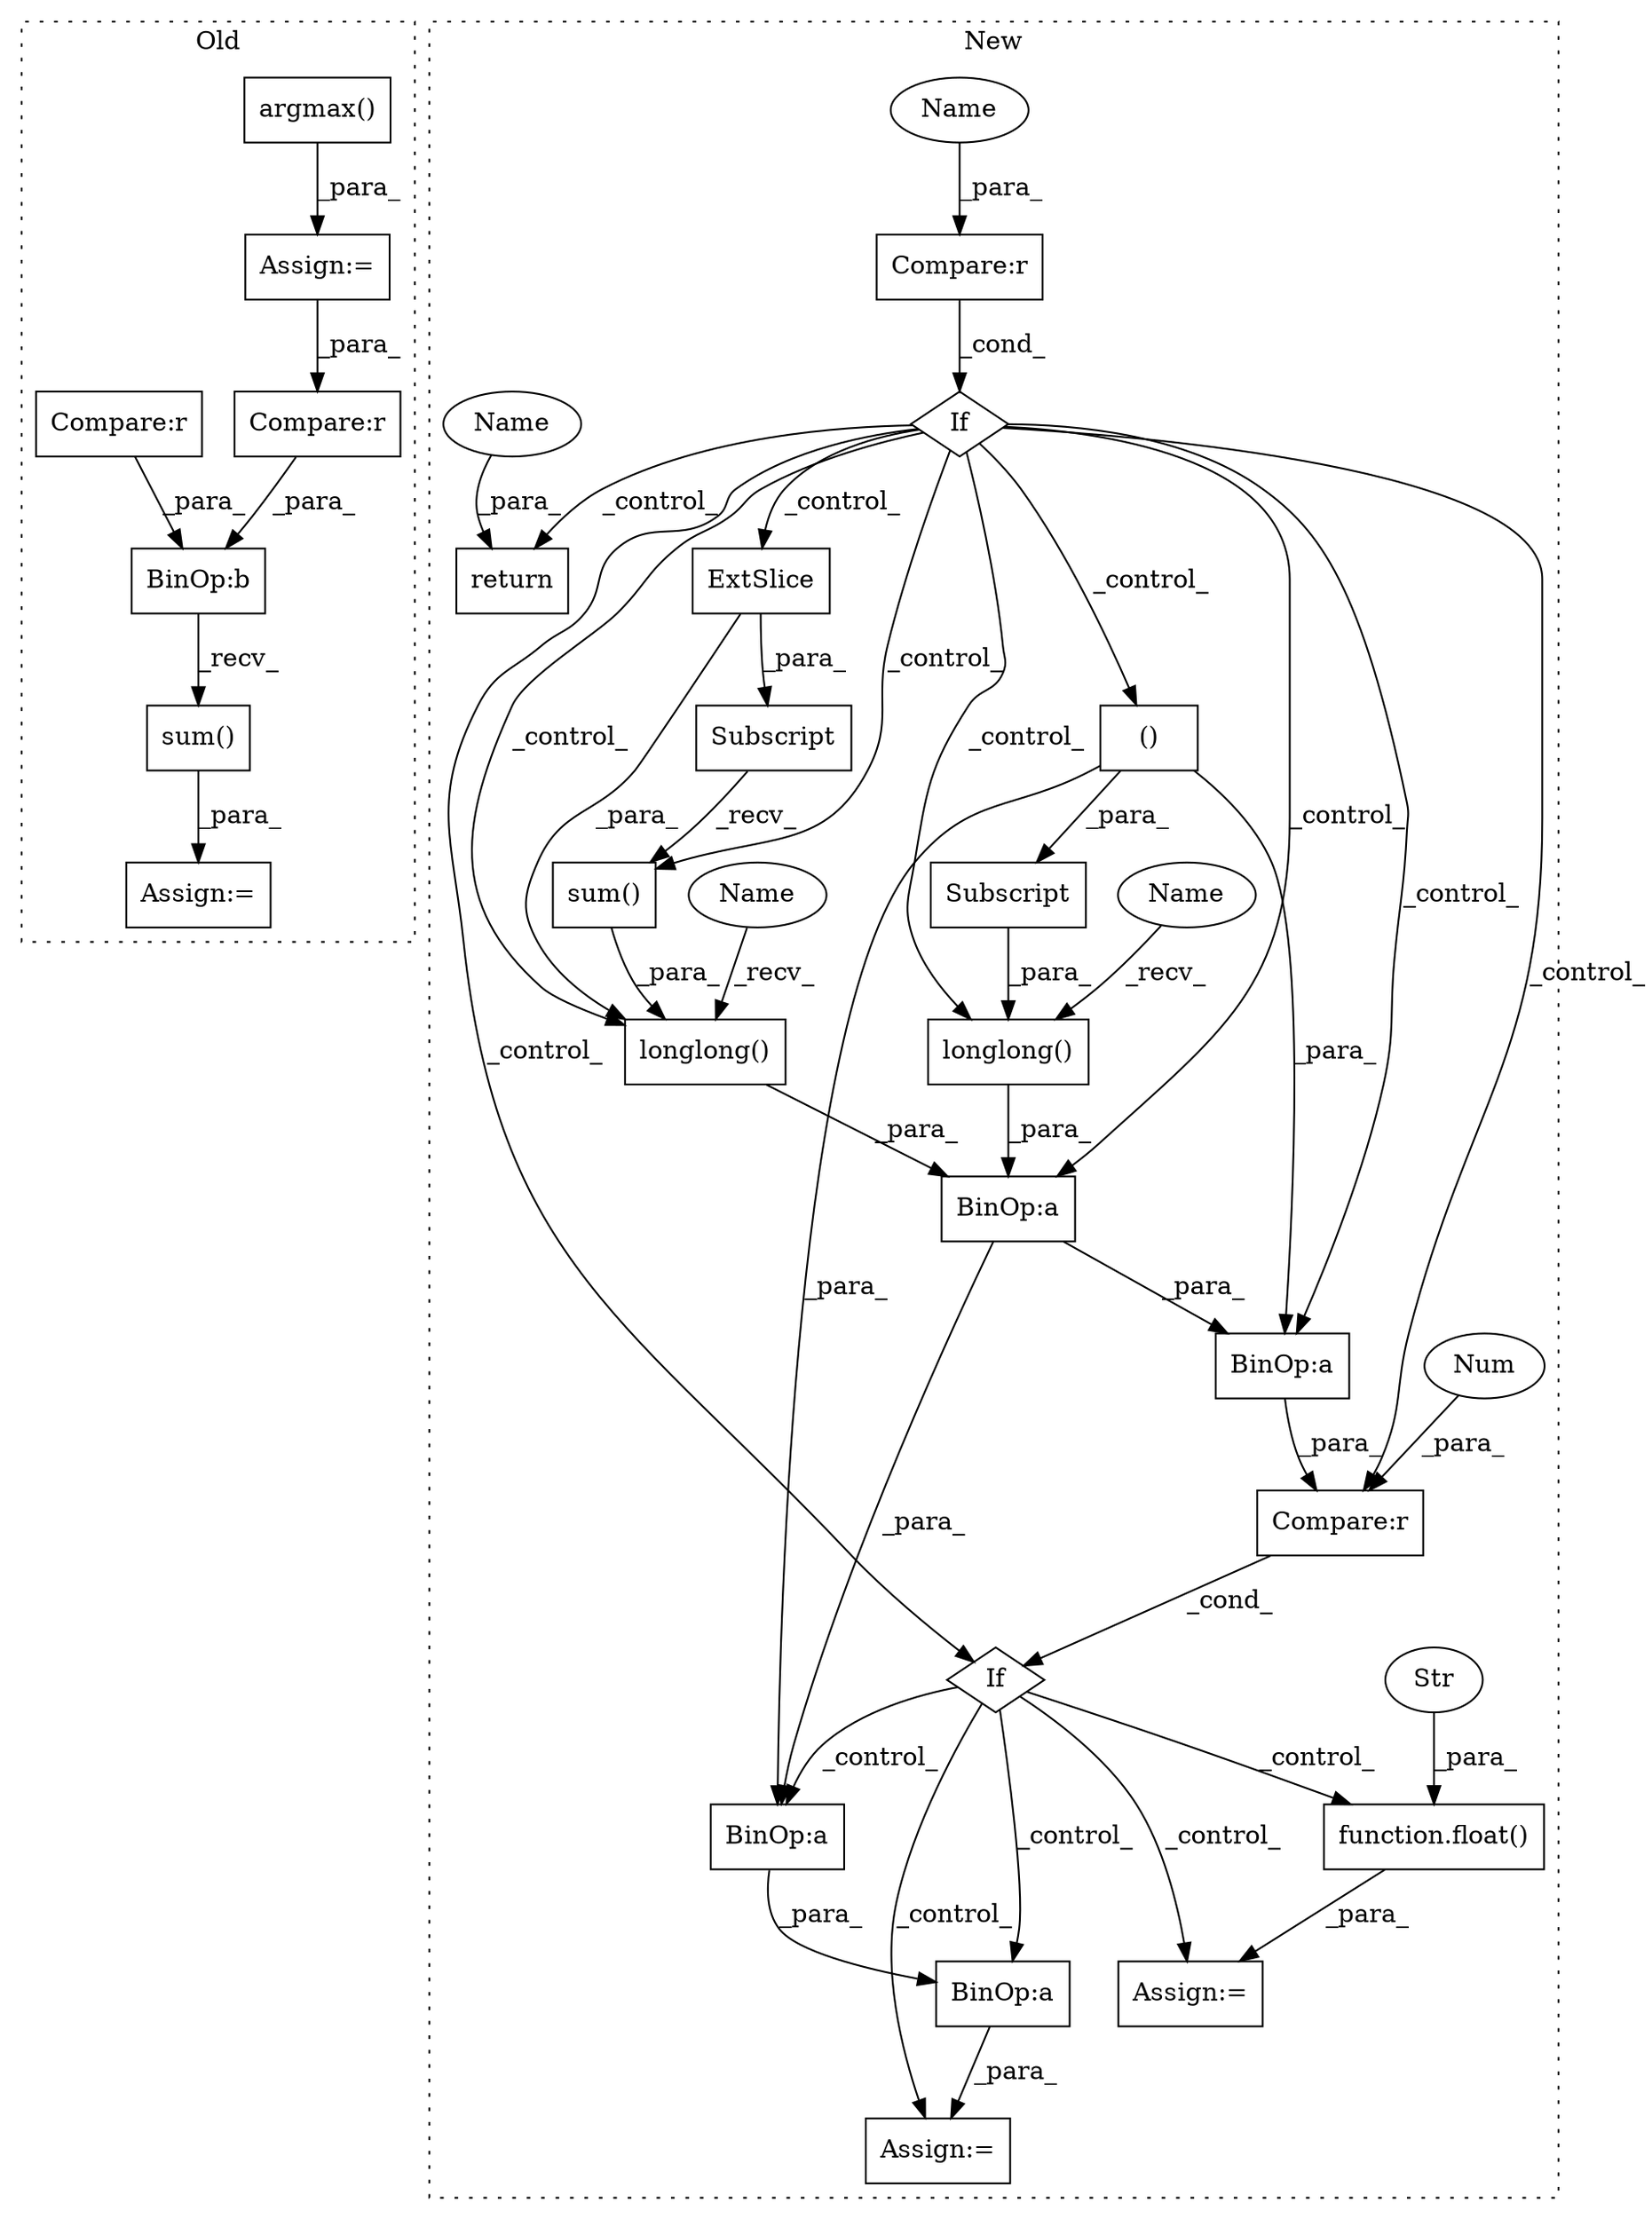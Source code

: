 digraph G {
subgraph cluster0 {
1 [label="argmax()" a="75" s="2033,2049" l="10,10" shape="box"];
3 [label="sum()" a="75" s="2339" l="31" shape="box"];
5 [label="Compare:r" a="40" s="2204" l="20" shape="box"];
6 [label="Assign:=" a="68" s="2336" l="3" shape="box"];
16 [label="BinOp:b" a="82" s="2349" l="3" shape="box"];
22 [label="Compare:r" a="40" s="2251" l="15" shape="box"];
27 [label="Assign:=" a="68" s="2030" l="3" shape="box"];
label = "Old";
style="dotted";
}
subgraph cluster1 {
2 [label="sum()" a="75" s="2323" l="37" shape="box"];
4 [label="BinOp:a" a="82" s="2361" l="3" shape="box"];
7 [label="()" a="54" s="2211" l="7" shape="box"];
8 [label="If" a="96" s="2380" l="3" shape="diamond"];
9 [label="BinOp:a" a="82" s="2487" l="8" shape="box"];
10 [label="If" a="96" s="2032" l="3" shape="diamond"];
11 [label="longlong()" a="75" s="2172,2219" l="12,1" shape="box"];
12 [label="longlong()" a="75" s="2311,2360" l="12,1" shape="box"];
13 [label="BinOp:a" a="82" s="2487" l="3" shape="box"];
14 [label="BinOp:a" a="82" s="2385" l="3" shape="box"];
15 [label="Subscript" a="63" s="2323,0" l="31,0" shape="box"];
17 [label="Compare:r" a="40" s="2383" l="17" shape="box"];
18 [label="Num" a="76" s="2399" l="1" shape="ellipse"];
19 [label="Subscript" a="63" s="2184,0" l="35,0" shape="box"];
20 [label="Compare:r" a="40" s="2035" l="29" shape="box"];
21 [label="return" a="93" s="2078" l="7" shape="box"];
23 [label="function.float()" a="75" s="2424,2435" l="6,1" shape="box"];
24 [label="Str" a="66" s="2430" l="5" shape="ellipse"];
25 [label="ExtSlice" a="85" s="2323" l="4" shape="box"];
26 [label="Assign:=" a="68" s="2474" l="3" shape="box"];
28 [label="Assign:=" a="68" s="2421" l="3" shape="box"];
29 [label="Name" a="87" s="2060" l="4" shape="ellipse"];
30 [label="Name" a="87" s="2085" l="4" shape="ellipse"];
31 [label="Name" a="87" s="2311" l="2" shape="ellipse"];
32 [label="Name" a="87" s="2172" l="2" shape="ellipse"];
label = "New";
style="dotted";
}
1 -> 27 [label="_para_"];
2 -> 12 [label="_para_"];
3 -> 6 [label="_para_"];
4 -> 13 [label="_para_"];
4 -> 14 [label="_para_"];
5 -> 16 [label="_para_"];
7 -> 14 [label="_para_"];
7 -> 13 [label="_para_"];
7 -> 19 [label="_para_"];
8 -> 13 [label="_control_"];
8 -> 26 [label="_control_"];
8 -> 28 [label="_control_"];
8 -> 23 [label="_control_"];
8 -> 9 [label="_control_"];
9 -> 26 [label="_para_"];
10 -> 14 [label="_control_"];
10 -> 21 [label="_control_"];
10 -> 12 [label="_control_"];
10 -> 2 [label="_control_"];
10 -> 7 [label="_control_"];
10 -> 8 [label="_control_"];
10 -> 17 [label="_control_"];
10 -> 11 [label="_control_"];
10 -> 4 [label="_control_"];
10 -> 25 [label="_control_"];
11 -> 4 [label="_para_"];
12 -> 4 [label="_para_"];
13 -> 9 [label="_para_"];
14 -> 17 [label="_para_"];
15 -> 2 [label="_recv_"];
16 -> 3 [label="_recv_"];
17 -> 8 [label="_cond_"];
18 -> 17 [label="_para_"];
19 -> 11 [label="_para_"];
20 -> 10 [label="_cond_"];
22 -> 16 [label="_para_"];
23 -> 28 [label="_para_"];
24 -> 23 [label="_para_"];
25 -> 12 [label="_para_"];
25 -> 15 [label="_para_"];
27 -> 5 [label="_para_"];
29 -> 20 [label="_para_"];
30 -> 21 [label="_para_"];
31 -> 12 [label="_recv_"];
32 -> 11 [label="_recv_"];
}